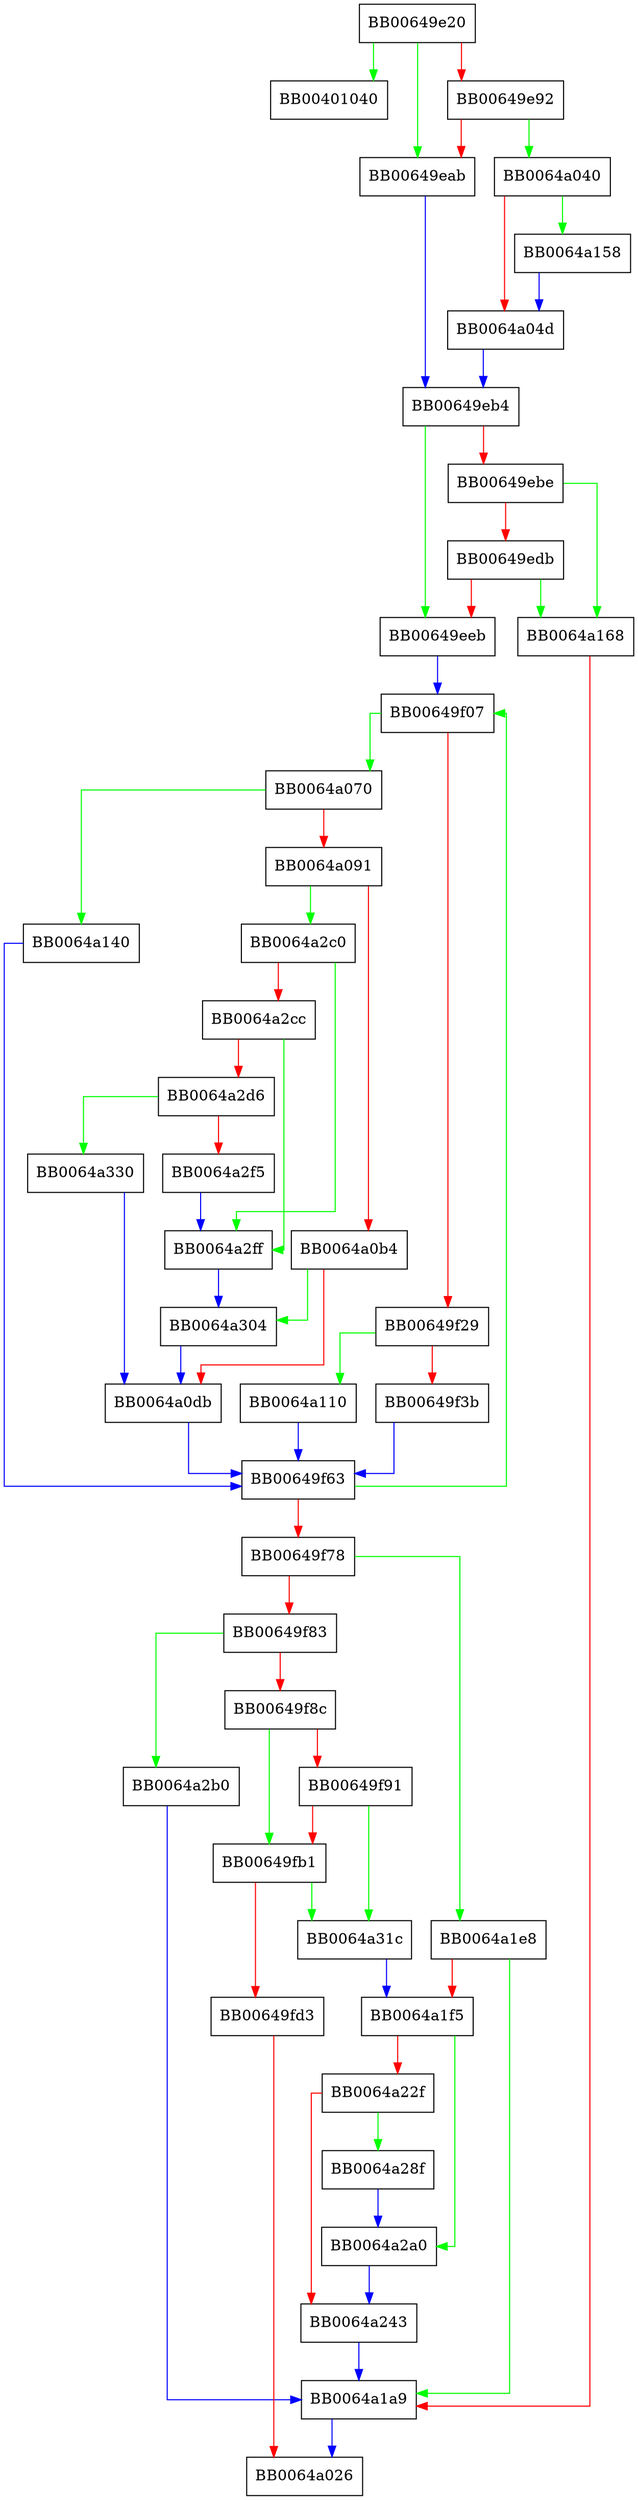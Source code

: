 digraph OSSL_STORE_open_ex {
  node [shape="box"];
  graph [splines=ortho];
  BB00649e20 -> BB00401040 [color="green"];
  BB00649e20 -> BB00649eab [color="green"];
  BB00649e20 -> BB00649e92 [color="red"];
  BB00649e92 -> BB0064a040 [color="green"];
  BB00649e92 -> BB00649eab [color="red"];
  BB00649eab -> BB00649eb4 [color="blue"];
  BB00649eb4 -> BB00649eeb [color="green"];
  BB00649eb4 -> BB00649ebe [color="red"];
  BB00649ebe -> BB0064a168 [color="green"];
  BB00649ebe -> BB00649edb [color="red"];
  BB00649edb -> BB0064a168 [color="green"];
  BB00649edb -> BB00649eeb [color="red"];
  BB00649eeb -> BB00649f07 [color="blue"];
  BB00649f07 -> BB0064a070 [color="green"];
  BB00649f07 -> BB00649f29 [color="red"];
  BB00649f29 -> BB0064a110 [color="green"];
  BB00649f29 -> BB00649f3b [color="red"];
  BB00649f3b -> BB00649f63 [color="blue"];
  BB00649f63 -> BB00649f07 [color="green"];
  BB00649f63 -> BB00649f78 [color="red"];
  BB00649f78 -> BB0064a1e8 [color="green"];
  BB00649f78 -> BB00649f83 [color="red"];
  BB00649f83 -> BB0064a2b0 [color="green"];
  BB00649f83 -> BB00649f8c [color="red"];
  BB00649f8c -> BB00649fb1 [color="green"];
  BB00649f8c -> BB00649f91 [color="red"];
  BB00649f91 -> BB0064a31c [color="green"];
  BB00649f91 -> BB00649fb1 [color="red"];
  BB00649fb1 -> BB0064a31c [color="green"];
  BB00649fb1 -> BB00649fd3 [color="red"];
  BB00649fd3 -> BB0064a026 [color="red"];
  BB0064a040 -> BB0064a158 [color="green"];
  BB0064a040 -> BB0064a04d [color="red"];
  BB0064a04d -> BB00649eb4 [color="blue"];
  BB0064a070 -> BB0064a140 [color="green"];
  BB0064a070 -> BB0064a091 [color="red"];
  BB0064a091 -> BB0064a2c0 [color="green"];
  BB0064a091 -> BB0064a0b4 [color="red"];
  BB0064a0b4 -> BB0064a304 [color="green"];
  BB0064a0b4 -> BB0064a0db [color="red"];
  BB0064a0db -> BB00649f63 [color="blue"];
  BB0064a110 -> BB00649f63 [color="blue"];
  BB0064a140 -> BB00649f63 [color="blue"];
  BB0064a158 -> BB0064a04d [color="blue"];
  BB0064a168 -> BB0064a1a9 [color="red"];
  BB0064a1a9 -> BB0064a026 [color="blue"];
  BB0064a1e8 -> BB0064a1a9 [color="green"];
  BB0064a1e8 -> BB0064a1f5 [color="red"];
  BB0064a1f5 -> BB0064a2a0 [color="green"];
  BB0064a1f5 -> BB0064a22f [color="red"];
  BB0064a22f -> BB0064a28f [color="green"];
  BB0064a22f -> BB0064a243 [color="red"];
  BB0064a243 -> BB0064a1a9 [color="blue"];
  BB0064a28f -> BB0064a2a0 [color="blue"];
  BB0064a2a0 -> BB0064a243 [color="blue"];
  BB0064a2b0 -> BB0064a1a9 [color="blue"];
  BB0064a2c0 -> BB0064a2ff [color="green"];
  BB0064a2c0 -> BB0064a2cc [color="red"];
  BB0064a2cc -> BB0064a2ff [color="green"];
  BB0064a2cc -> BB0064a2d6 [color="red"];
  BB0064a2d6 -> BB0064a330 [color="green"];
  BB0064a2d6 -> BB0064a2f5 [color="red"];
  BB0064a2f5 -> BB0064a2ff [color="blue"];
  BB0064a2ff -> BB0064a304 [color="blue"];
  BB0064a304 -> BB0064a0db [color="blue"];
  BB0064a31c -> BB0064a1f5 [color="blue"];
  BB0064a330 -> BB0064a0db [color="blue"];
}